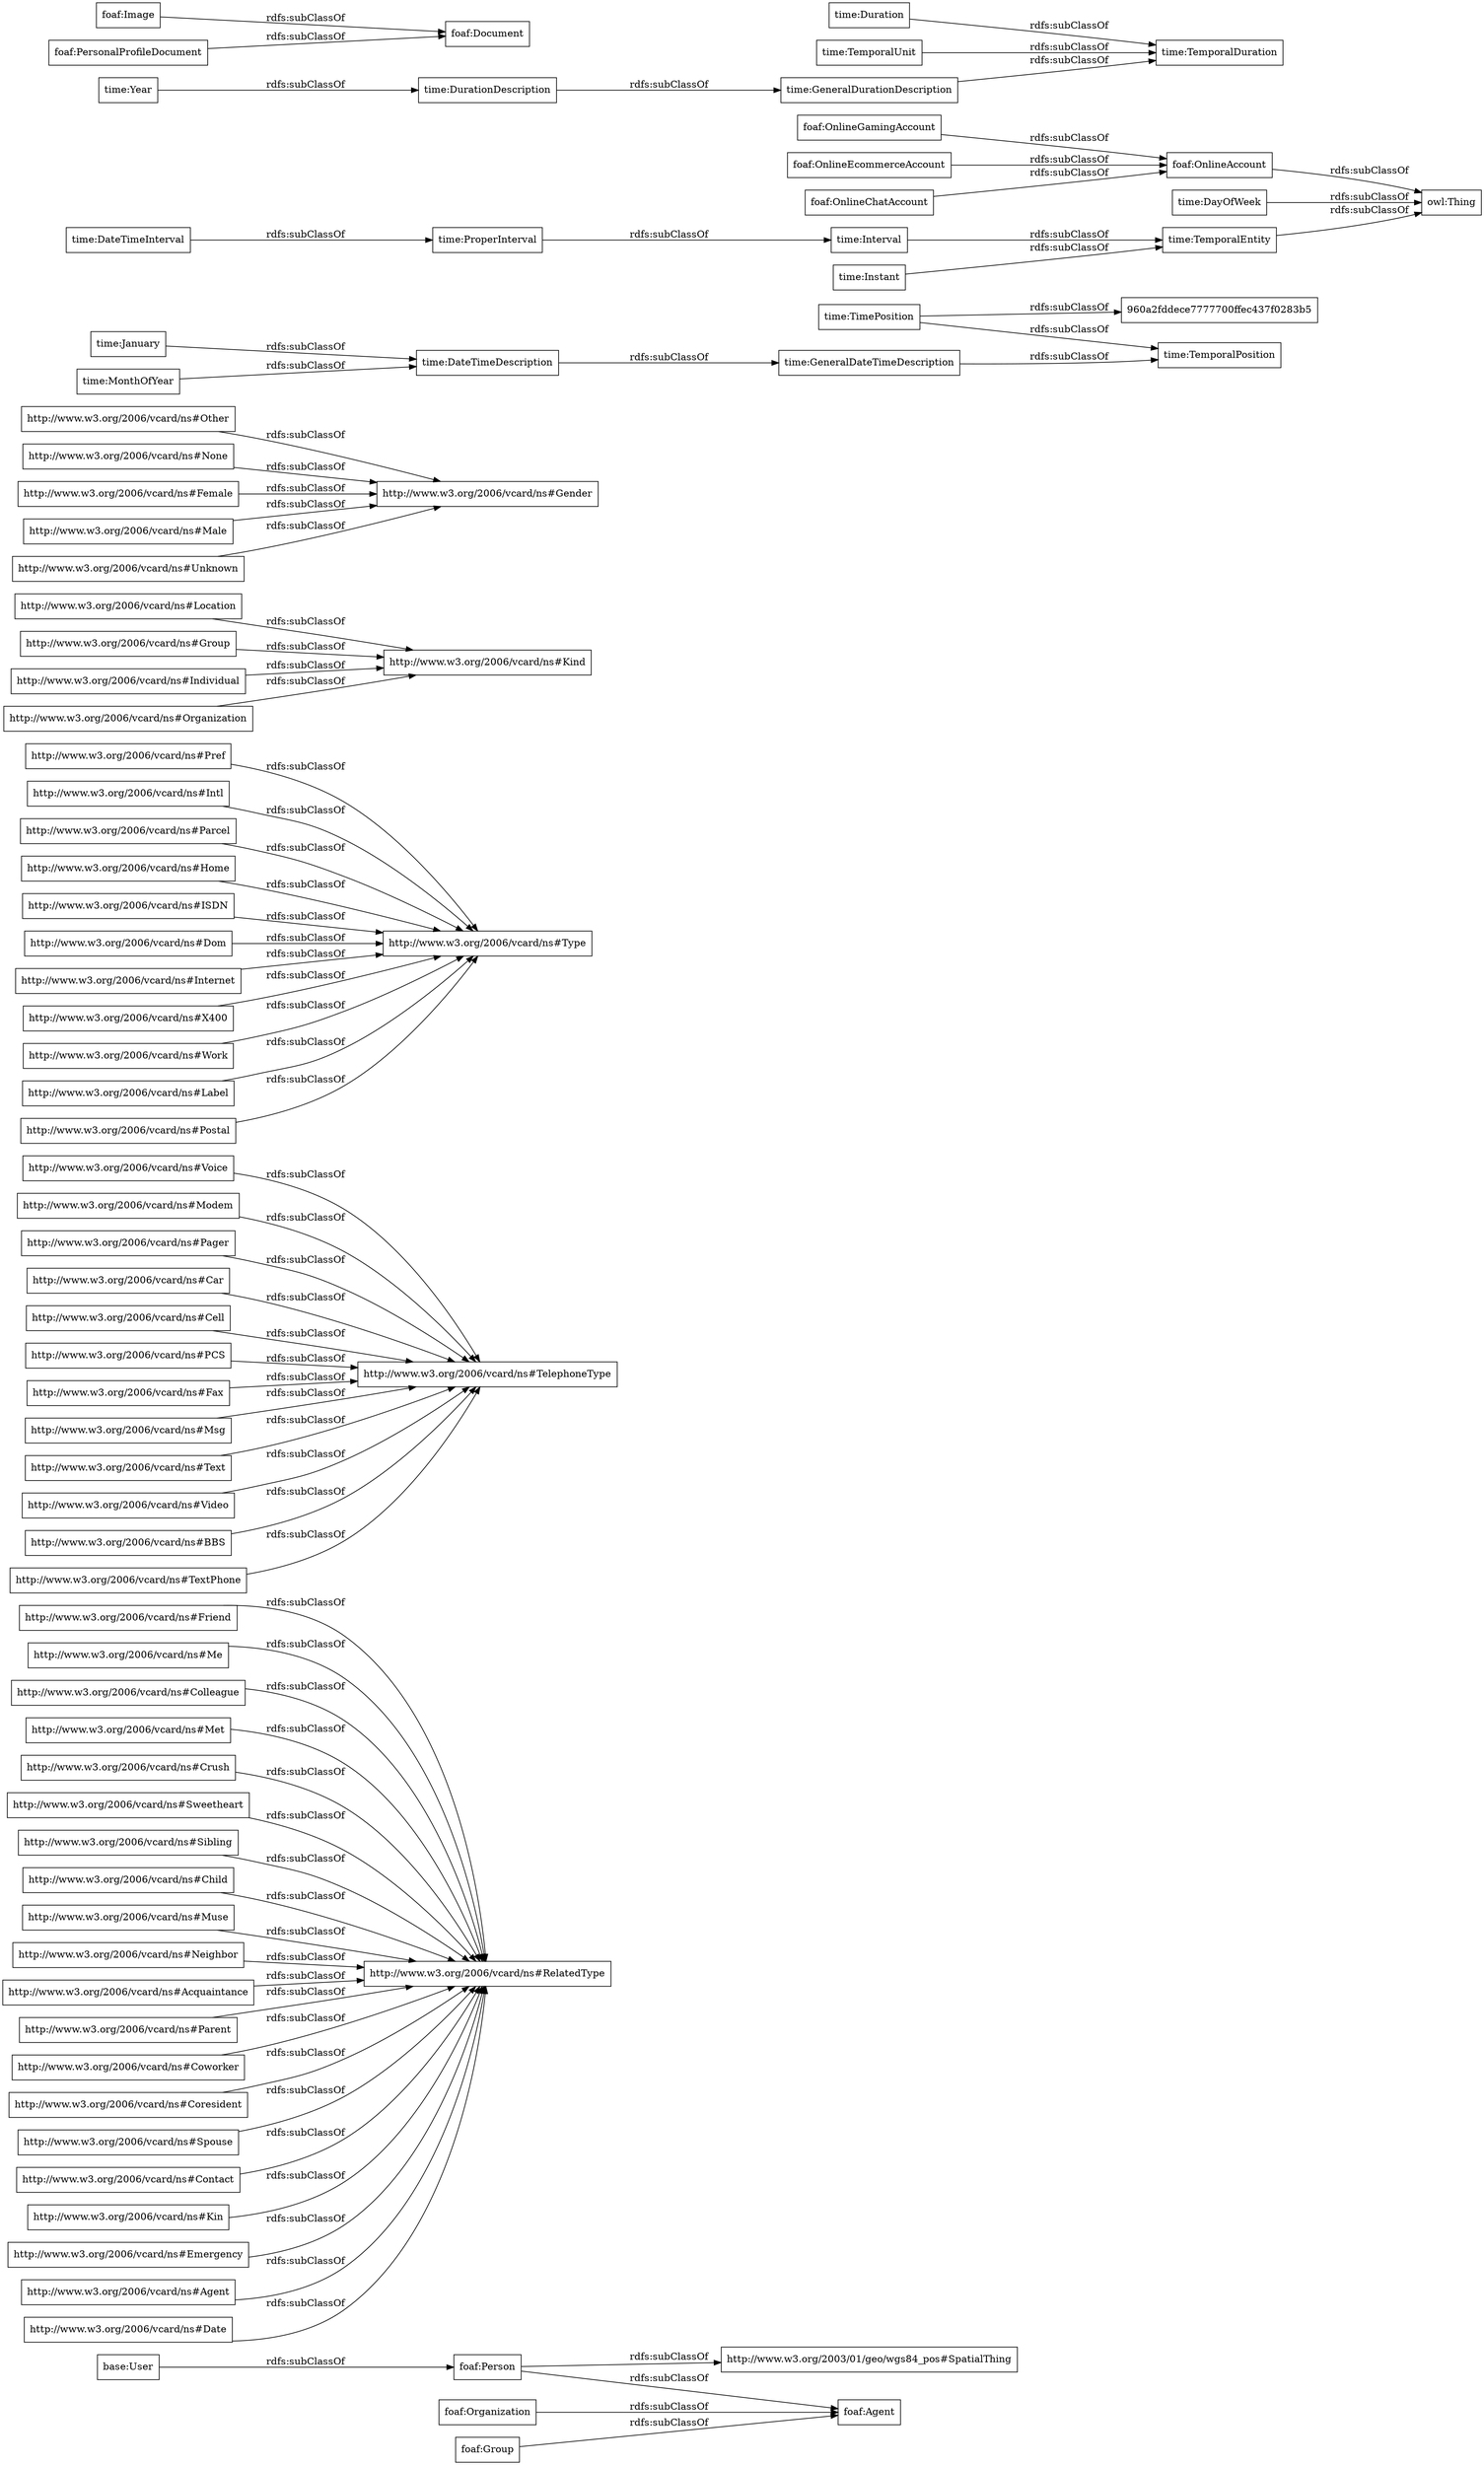 digraph ar2dtool_diagram { 
rankdir=LR;
size="1000"
node [shape = rectangle, color="black"]; "base:User" "http://www.w3.org/2006/vcard/ns#Friend" "http://www.w3.org/2006/vcard/ns#Voice" "http://www.w3.org/2006/vcard/ns#Me" "http://www.w3.org/2006/vcard/ns#Colleague" "http://www.w3.org/2006/vcard/ns#Modem" "http://www.w3.org/2006/vcard/ns#Pref" "http://www.w3.org/2006/vcard/ns#Met" "http://www.w3.org/2006/vcard/ns#Pager" "http://www.w3.org/2006/vcard/ns#Car" "http://www.w3.org/2006/vcard/ns#Crush" "http://www.w3.org/2006/vcard/ns#Cell" "http://www.w3.org/2006/vcard/ns#Intl" "http://www.w3.org/2006/vcard/ns#Parcel" "http://www.w3.org/2006/vcard/ns#Kind" "http://www.w3.org/2006/vcard/ns#Home" "http://www.w3.org/2006/vcard/ns#ISDN" "http://www.w3.org/2006/vcard/ns#Other" "http://www.w3.org/2006/vcard/ns#Sweetheart" "http://www.w3.org/2006/vcard/ns#Sibling" "http://www.w3.org/2006/vcard/ns#Child" "http://www.w3.org/2006/vcard/ns#Type" "http://www.w3.org/2006/vcard/ns#Gender" "http://www.w3.org/2006/vcard/ns#Dom" "http://www.w3.org/2006/vcard/ns#PCS" "http://www.w3.org/2006/vcard/ns#Fax" "http://www.w3.org/2006/vcard/ns#Location" "http://www.w3.org/2006/vcard/ns#Muse" "http://www.w3.org/2006/vcard/ns#RelatedType" "http://www.w3.org/2006/vcard/ns#Internet" "http://www.w3.org/2006/vcard/ns#X400" "http://www.w3.org/2006/vcard/ns#Neighbor" "http://www.w3.org/2006/vcard/ns#None" "http://www.w3.org/2006/vcard/ns#Acquaintance" "http://www.w3.org/2006/vcard/ns#Parent" "http://www.w3.org/2006/vcard/ns#TelephoneType" "http://www.w3.org/2006/vcard/ns#Msg" "http://www.w3.org/2006/vcard/ns#Female" "http://www.w3.org/2006/vcard/ns#Work" "http://www.w3.org/2006/vcard/ns#Text" "http://www.w3.org/2006/vcard/ns#Label" "http://www.w3.org/2006/vcard/ns#Coworker" "http://www.w3.org/2006/vcard/ns#Male" "http://www.w3.org/2006/vcard/ns#Group" "http://www.w3.org/2006/vcard/ns#Coresident" "http://www.w3.org/2006/vcard/ns#Unknown" "http://www.w3.org/2006/vcard/ns#Postal" "http://www.w3.org/2006/vcard/ns#Spouse" "http://www.w3.org/2006/vcard/ns#Contact" "http://www.w3.org/2006/vcard/ns#Kin" "http://www.w3.org/2006/vcard/ns#Video" "http://www.w3.org/2006/vcard/ns#BBS" "http://www.w3.org/2006/vcard/ns#Emergency" "http://www.w3.org/2006/vcard/ns#Agent" "http://www.w3.org/2006/vcard/ns#Individual" "http://www.w3.org/2006/vcard/ns#TextPhone" "http://www.w3.org/2006/vcard/ns#Date" "http://www.w3.org/2006/vcard/ns#Organization" "time:GeneralDateTimeDescription" "time:DateTimeInterval" "time:DurationDescription" "time:TemporalDuration" "time:Duration" "time:GeneralDurationDescription" "time:January" "time:ProperInterval" "time:TimePosition" "time:TemporalPosition" "time:Interval" "time:TemporalEntity" "time:Year" "time:MonthOfYear" "960a2fddece7777700ffec437f0283b5" "time:DateTimeDescription" "time:TemporalUnit" "time:Instant" "time:DayOfWeek" "foaf:Image" "foaf:Agent" "foaf:Document" "http://www.w3.org/2003/01/geo/wgs84_pos#SpatialThing" "foaf:OnlineAccount" "foaf:Person" "foaf:OnlineChatAccount" "foaf:PersonalProfileDocument" "foaf:OnlineGamingAccount" "foaf:Organization" "foaf:Group" "foaf:OnlineEcommerceAccount" ; /*classes style*/
	"time:DateTimeDescription" -> "time:GeneralDateTimeDescription" [ label = "rdfs:subClassOf" ];
	"http://www.w3.org/2006/vcard/ns#Car" -> "http://www.w3.org/2006/vcard/ns#TelephoneType" [ label = "rdfs:subClassOf" ];
	"http://www.w3.org/2006/vcard/ns#Individual" -> "http://www.w3.org/2006/vcard/ns#Kind" [ label = "rdfs:subClassOf" ];
	"time:Instant" -> "time:TemporalEntity" [ label = "rdfs:subClassOf" ];
	"http://www.w3.org/2006/vcard/ns#Unknown" -> "http://www.w3.org/2006/vcard/ns#Gender" [ label = "rdfs:subClassOf" ];
	"http://www.w3.org/2006/vcard/ns#TextPhone" -> "http://www.w3.org/2006/vcard/ns#TelephoneType" [ label = "rdfs:subClassOf" ];
	"http://www.w3.org/2006/vcard/ns#Spouse" -> "http://www.w3.org/2006/vcard/ns#RelatedType" [ label = "rdfs:subClassOf" ];
	"foaf:Image" -> "foaf:Document" [ label = "rdfs:subClassOf" ];
	"http://www.w3.org/2006/vcard/ns#Emergency" -> "http://www.w3.org/2006/vcard/ns#RelatedType" [ label = "rdfs:subClassOf" ];
	"http://www.w3.org/2006/vcard/ns#Modem" -> "http://www.w3.org/2006/vcard/ns#TelephoneType" [ label = "rdfs:subClassOf" ];
	"http://www.w3.org/2006/vcard/ns#Home" -> "http://www.w3.org/2006/vcard/ns#Type" [ label = "rdfs:subClassOf" ];
	"time:ProperInterval" -> "time:Interval" [ label = "rdfs:subClassOf" ];
	"http://www.w3.org/2006/vcard/ns#Internet" -> "http://www.w3.org/2006/vcard/ns#Type" [ label = "rdfs:subClassOf" ];
	"foaf:OnlineEcommerceAccount" -> "foaf:OnlineAccount" [ label = "rdfs:subClassOf" ];
	"http://www.w3.org/2006/vcard/ns#Parcel" -> "http://www.w3.org/2006/vcard/ns#Type" [ label = "rdfs:subClassOf" ];
	"http://www.w3.org/2006/vcard/ns#Voice" -> "http://www.w3.org/2006/vcard/ns#TelephoneType" [ label = "rdfs:subClassOf" ];
	"time:MonthOfYear" -> "time:DateTimeDescription" [ label = "rdfs:subClassOf" ];
	"http://www.w3.org/2006/vcard/ns#Cell" -> "http://www.w3.org/2006/vcard/ns#TelephoneType" [ label = "rdfs:subClassOf" ];
	"http://www.w3.org/2006/vcard/ns#None" -> "http://www.w3.org/2006/vcard/ns#Gender" [ label = "rdfs:subClassOf" ];
	"http://www.w3.org/2006/vcard/ns#Location" -> "http://www.w3.org/2006/vcard/ns#Kind" [ label = "rdfs:subClassOf" ];
	"foaf:PersonalProfileDocument" -> "foaf:Document" [ label = "rdfs:subClassOf" ];
	"time:Duration" -> "time:TemporalDuration" [ label = "rdfs:subClassOf" ];
	"http://www.w3.org/2006/vcard/ns#Postal" -> "http://www.w3.org/2006/vcard/ns#Type" [ label = "rdfs:subClassOf" ];
	"http://www.w3.org/2006/vcard/ns#Coresident" -> "http://www.w3.org/2006/vcard/ns#RelatedType" [ label = "rdfs:subClassOf" ];
	"http://www.w3.org/2006/vcard/ns#Video" -> "http://www.w3.org/2006/vcard/ns#TelephoneType" [ label = "rdfs:subClassOf" ];
	"http://www.w3.org/2006/vcard/ns#Neighbor" -> "http://www.w3.org/2006/vcard/ns#RelatedType" [ label = "rdfs:subClassOf" ];
	"http://www.w3.org/2006/vcard/ns#Msg" -> "http://www.w3.org/2006/vcard/ns#TelephoneType" [ label = "rdfs:subClassOf" ];
	"http://www.w3.org/2006/vcard/ns#Work" -> "http://www.w3.org/2006/vcard/ns#Type" [ label = "rdfs:subClassOf" ];
	"http://www.w3.org/2006/vcard/ns#Pager" -> "http://www.w3.org/2006/vcard/ns#TelephoneType" [ label = "rdfs:subClassOf" ];
	"http://www.w3.org/2006/vcard/ns#Sweetheart" -> "http://www.w3.org/2006/vcard/ns#RelatedType" [ label = "rdfs:subClassOf" ];
	"http://www.w3.org/2006/vcard/ns#Other" -> "http://www.w3.org/2006/vcard/ns#Gender" [ label = "rdfs:subClassOf" ];
	"http://www.w3.org/2006/vcard/ns#Agent" -> "http://www.w3.org/2006/vcard/ns#RelatedType" [ label = "rdfs:subClassOf" ];
	"http://www.w3.org/2006/vcard/ns#Met" -> "http://www.w3.org/2006/vcard/ns#RelatedType" [ label = "rdfs:subClassOf" ];
	"http://www.w3.org/2006/vcard/ns#Dom" -> "http://www.w3.org/2006/vcard/ns#Type" [ label = "rdfs:subClassOf" ];
	"http://www.w3.org/2006/vcard/ns#Friend" -> "http://www.w3.org/2006/vcard/ns#RelatedType" [ label = "rdfs:subClassOf" ];
	"foaf:Organization" -> "foaf:Agent" [ label = "rdfs:subClassOf" ];
	"http://www.w3.org/2006/vcard/ns#BBS" -> "http://www.w3.org/2006/vcard/ns#TelephoneType" [ label = "rdfs:subClassOf" ];
	"foaf:OnlineChatAccount" -> "foaf:OnlineAccount" [ label = "rdfs:subClassOf" ];
	"time:TimePosition" -> "960a2fddece7777700ffec437f0283b5" [ label = "rdfs:subClassOf" ];
	"time:TimePosition" -> "time:TemporalPosition" [ label = "rdfs:subClassOf" ];
	"http://www.w3.org/2006/vcard/ns#PCS" -> "http://www.w3.org/2006/vcard/ns#TelephoneType" [ label = "rdfs:subClassOf" ];
	"http://www.w3.org/2006/vcard/ns#Organization" -> "http://www.w3.org/2006/vcard/ns#Kind" [ label = "rdfs:subClassOf" ];
	"time:TemporalEntity" -> "owl:Thing" [ label = "rdfs:subClassOf" ];
	"http://www.w3.org/2006/vcard/ns#Colleague" -> "http://www.w3.org/2006/vcard/ns#RelatedType" [ label = "rdfs:subClassOf" ];
	"http://www.w3.org/2006/vcard/ns#Label" -> "http://www.w3.org/2006/vcard/ns#Type" [ label = "rdfs:subClassOf" ];
	"http://www.w3.org/2006/vcard/ns#Contact" -> "http://www.w3.org/2006/vcard/ns#RelatedType" [ label = "rdfs:subClassOf" ];
	"http://www.w3.org/2006/vcard/ns#Sibling" -> "http://www.w3.org/2006/vcard/ns#RelatedType" [ label = "rdfs:subClassOf" ];
	"http://www.w3.org/2006/vcard/ns#Acquaintance" -> "http://www.w3.org/2006/vcard/ns#RelatedType" [ label = "rdfs:subClassOf" ];
	"foaf:OnlineAccount" -> "owl:Thing" [ label = "rdfs:subClassOf" ];
	"http://www.w3.org/2006/vcard/ns#Me" -> "http://www.w3.org/2006/vcard/ns#RelatedType" [ label = "rdfs:subClassOf" ];
	"time:GeneralDurationDescription" -> "time:TemporalDuration" [ label = "rdfs:subClassOf" ];
	"base:User" -> "foaf:Person" [ label = "rdfs:subClassOf" ];
	"http://www.w3.org/2006/vcard/ns#Parent" -> "http://www.w3.org/2006/vcard/ns#RelatedType" [ label = "rdfs:subClassOf" ];
	"http://www.w3.org/2006/vcard/ns#ISDN" -> "http://www.w3.org/2006/vcard/ns#Type" [ label = "rdfs:subClassOf" ];
	"http://www.w3.org/2006/vcard/ns#Group" -> "http://www.w3.org/2006/vcard/ns#Kind" [ label = "rdfs:subClassOf" ];
	"foaf:OnlineGamingAccount" -> "foaf:OnlineAccount" [ label = "rdfs:subClassOf" ];
	"http://www.w3.org/2006/vcard/ns#X400" -> "http://www.w3.org/2006/vcard/ns#Type" [ label = "rdfs:subClassOf" ];
	"http://www.w3.org/2006/vcard/ns#Crush" -> "http://www.w3.org/2006/vcard/ns#RelatedType" [ label = "rdfs:subClassOf" ];
	"time:DateTimeInterval" -> "time:ProperInterval" [ label = "rdfs:subClassOf" ];
	"time:Interval" -> "time:TemporalEntity" [ label = "rdfs:subClassOf" ];
	"time:GeneralDateTimeDescription" -> "time:TemporalPosition" [ label = "rdfs:subClassOf" ];
	"foaf:Person" -> "http://www.w3.org/2003/01/geo/wgs84_pos#SpatialThing" [ label = "rdfs:subClassOf" ];
	"foaf:Person" -> "foaf:Agent" [ label = "rdfs:subClassOf" ];
	"time:January" -> "time:DateTimeDescription" [ label = "rdfs:subClassOf" ];
	"http://www.w3.org/2006/vcard/ns#Kin" -> "http://www.w3.org/2006/vcard/ns#RelatedType" [ label = "rdfs:subClassOf" ];
	"http://www.w3.org/2006/vcard/ns#Male" -> "http://www.w3.org/2006/vcard/ns#Gender" [ label = "rdfs:subClassOf" ];
	"http://www.w3.org/2006/vcard/ns#Coworker" -> "http://www.w3.org/2006/vcard/ns#RelatedType" [ label = "rdfs:subClassOf" ];
	"time:DayOfWeek" -> "owl:Thing" [ label = "rdfs:subClassOf" ];
	"http://www.w3.org/2006/vcard/ns#Text" -> "http://www.w3.org/2006/vcard/ns#TelephoneType" [ label = "rdfs:subClassOf" ];
	"http://www.w3.org/2006/vcard/ns#Fax" -> "http://www.w3.org/2006/vcard/ns#TelephoneType" [ label = "rdfs:subClassOf" ];
	"time:Year" -> "time:DurationDescription" [ label = "rdfs:subClassOf" ];
	"http://www.w3.org/2006/vcard/ns#Child" -> "http://www.w3.org/2006/vcard/ns#RelatedType" [ label = "rdfs:subClassOf" ];
	"time:DurationDescription" -> "time:GeneralDurationDescription" [ label = "rdfs:subClassOf" ];
	"foaf:Group" -> "foaf:Agent" [ label = "rdfs:subClassOf" ];
	"http://www.w3.org/2006/vcard/ns#Pref" -> "http://www.w3.org/2006/vcard/ns#Type" [ label = "rdfs:subClassOf" ];
	"time:TemporalUnit" -> "time:TemporalDuration" [ label = "rdfs:subClassOf" ];
	"http://www.w3.org/2006/vcard/ns#Female" -> "http://www.w3.org/2006/vcard/ns#Gender" [ label = "rdfs:subClassOf" ];
	"http://www.w3.org/2006/vcard/ns#Muse" -> "http://www.w3.org/2006/vcard/ns#RelatedType" [ label = "rdfs:subClassOf" ];
	"http://www.w3.org/2006/vcard/ns#Date" -> "http://www.w3.org/2006/vcard/ns#RelatedType" [ label = "rdfs:subClassOf" ];
	"http://www.w3.org/2006/vcard/ns#Intl" -> "http://www.w3.org/2006/vcard/ns#Type" [ label = "rdfs:subClassOf" ];

}
